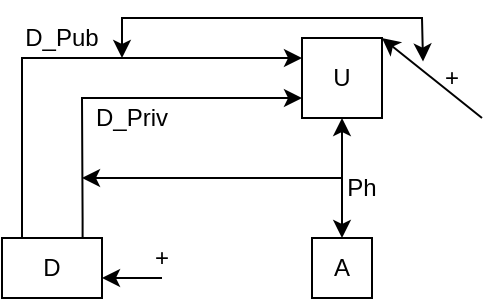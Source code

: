 <mxfile version="20.8.10" type="device"><diagram name="Strona-1" id="4eyENzRyiP7DWmYaLQvp"><mxGraphModel dx="415" dy="264" grid="1" gridSize="10" guides="1" tooltips="1" connect="1" arrows="1" fold="1" page="1" pageScale="1" pageWidth="827" pageHeight="1169" math="0" shadow="0"><root><mxCell id="0"/><mxCell id="1" parent="0"/><mxCell id="3FCf1-NIdLy8yi_nGczX-7" style="edgeStyle=orthogonalEdgeStyle;rounded=0;orthogonalLoop=1;jettySize=auto;html=1;entryX=0;entryY=0.75;entryDx=0;entryDy=0;exitX=0.806;exitY=0.002;exitDx=0;exitDy=0;exitPerimeter=0;" parent="1" source="lFZCCF8vVCDpItmvSOhl-4" edge="1"><mxGeometry relative="1" as="geometry"><mxPoint x="320" y="300" as="sourcePoint"/><mxPoint x="420" y="240" as="targetPoint"/><Array as="points"><mxPoint x="310" y="300"/><mxPoint x="310" y="300"/><mxPoint x="310" y="240"/></Array></mxGeometry></mxCell><mxCell id="3FCf1-NIdLy8yi_nGczX-8" style="edgeStyle=orthogonalEdgeStyle;rounded=0;orthogonalLoop=1;jettySize=auto;html=1;entryX=0;entryY=0.25;entryDx=0;entryDy=0;" parent="1" edge="1"><mxGeometry relative="1" as="geometry"><mxPoint x="280" y="310" as="sourcePoint"/><mxPoint x="420" y="220" as="targetPoint"/><Array as="points"><mxPoint x="280" y="310"/><mxPoint x="280" y="220"/></Array></mxGeometry></mxCell><mxCell id="3FCf1-NIdLy8yi_nGczX-13" value="" style="endArrow=classic;startArrow=classic;html=1;rounded=0;exitX=0.5;exitY=0;exitDx=0;exitDy=0;entryX=0.5;entryY=1;entryDx=0;entryDy=0;" parent="1" source="lFZCCF8vVCDpItmvSOhl-5" edge="1"><mxGeometry width="50" height="50" relative="1" as="geometry"><mxPoint x="440" y="320" as="sourcePoint"/><mxPoint x="440" y="250" as="targetPoint"/><Array as="points"/></mxGeometry></mxCell><mxCell id="3FCf1-NIdLy8yi_nGczX-14" value="" style="endArrow=classic;html=1;rounded=0;" parent="1" edge="1"><mxGeometry width="50" height="50" relative="1" as="geometry"><mxPoint x="440" y="280" as="sourcePoint"/><mxPoint x="310" y="280" as="targetPoint"/></mxGeometry></mxCell><mxCell id="3FCf1-NIdLy8yi_nGczX-18" value="Ph" style="text;html=1;align=center;verticalAlign=middle;whiteSpace=wrap;rounded=0;" parent="1" vertex="1"><mxGeometry x="440" y="270" width="20" height="30" as="geometry"/></mxCell><mxCell id="3FCf1-NIdLy8yi_nGczX-19" value="" style="endArrow=classic;html=1;rounded=0;" parent="1" edge="1"><mxGeometry width="50" height="50" relative="1" as="geometry"><mxPoint x="510" y="250" as="sourcePoint"/><mxPoint x="460" y="210" as="targetPoint"/></mxGeometry></mxCell><mxCell id="3FCf1-NIdLy8yi_nGczX-20" value="" style="endArrow=classic;html=1;rounded=0;exitX=0.5;exitY=1;exitDx=0;exitDy=0;" parent="1" edge="1" source="3FCf1-NIdLy8yi_nGczX-24"><mxGeometry width="50" height="50" relative="1" as="geometry"><mxPoint x="350" y="333" as="sourcePoint"/><mxPoint x="320" y="330" as="targetPoint"/></mxGeometry></mxCell><mxCell id="3FCf1-NIdLy8yi_nGczX-21" value="+" style="text;html=1;align=center;verticalAlign=middle;whiteSpace=wrap;rounded=0;" parent="1" vertex="1"><mxGeometry x="480" y="220" width="30" height="20" as="geometry"/></mxCell><mxCell id="3FCf1-NIdLy8yi_nGczX-22" value="D_Pub" style="text;html=1;align=center;verticalAlign=middle;whiteSpace=wrap;rounded=0;" parent="1" vertex="1"><mxGeometry x="280" y="200" width="40" height="20" as="geometry"/></mxCell><mxCell id="3FCf1-NIdLy8yi_nGczX-23" value="D_Priv" style="text;html=1;align=center;verticalAlign=middle;whiteSpace=wrap;rounded=0;" parent="1" vertex="1"><mxGeometry x="310" y="240" width="50" height="20" as="geometry"/></mxCell><mxCell id="3FCf1-NIdLy8yi_nGczX-24" value="+" style="text;html=1;align=center;verticalAlign=middle;whiteSpace=wrap;rounded=0;" parent="1" vertex="1"><mxGeometry x="340" y="310" width="20" height="20" as="geometry"/></mxCell><mxCell id="3FCf1-NIdLy8yi_nGczX-25" value="" style="endArrow=classic;startArrow=classic;html=1;rounded=0;entryX=0.017;entryY=0.089;entryDx=0;entryDy=0;entryPerimeter=0;" parent="1" target="3FCf1-NIdLy8yi_nGczX-21" edge="1"><mxGeometry width="50" height="50" relative="1" as="geometry"><mxPoint x="330" y="220" as="sourcePoint"/><mxPoint x="530" y="200" as="targetPoint"/><Array as="points"><mxPoint x="330" y="200"/><mxPoint x="480" y="200"/></Array></mxGeometry></mxCell><mxCell id="lFZCCF8vVCDpItmvSOhl-4" value="D" style="rounded=0;whiteSpace=wrap;html=1;" vertex="1" parent="1"><mxGeometry x="270" y="310" width="50" height="30" as="geometry"/></mxCell><mxCell id="lFZCCF8vVCDpItmvSOhl-5" value="A" style="rounded=0;whiteSpace=wrap;html=1;" vertex="1" parent="1"><mxGeometry x="425" y="310" width="30" height="30" as="geometry"/></mxCell><mxCell id="lFZCCF8vVCDpItmvSOhl-6" value="U" style="rounded=0;whiteSpace=wrap;html=1;" vertex="1" parent="1"><mxGeometry x="420" y="210" width="40" height="40" as="geometry"/></mxCell></root></mxGraphModel></diagram></mxfile>